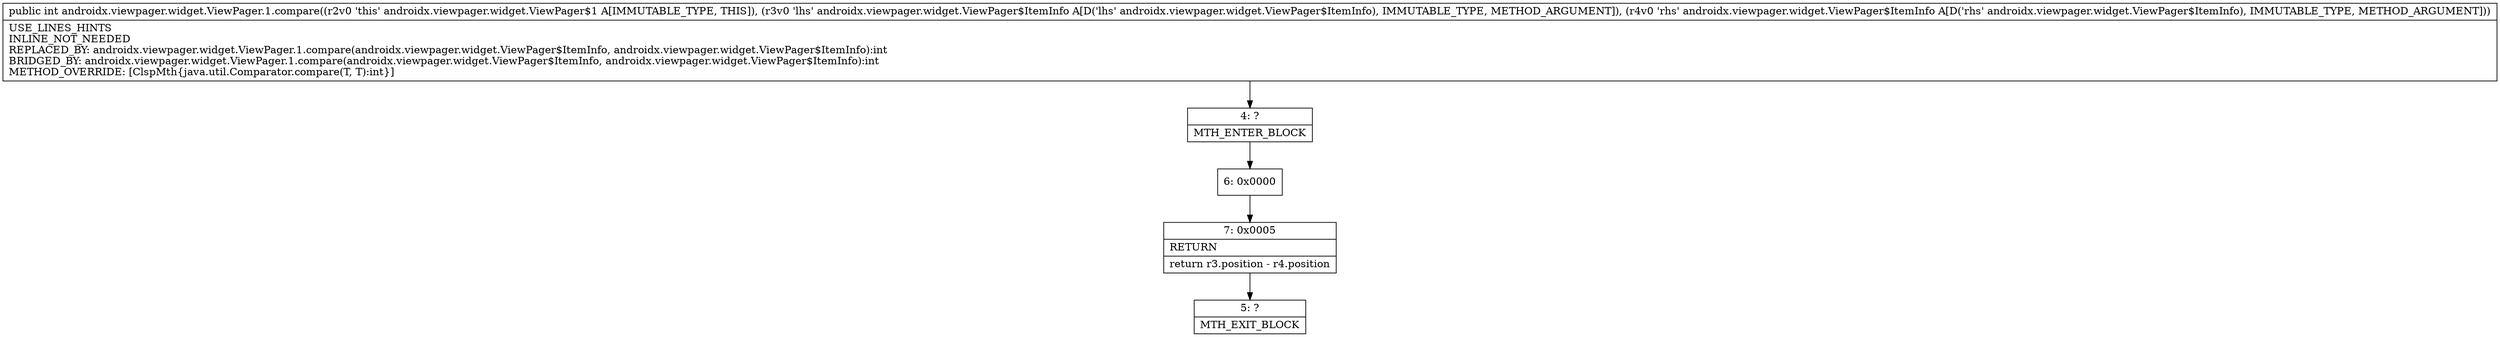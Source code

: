 digraph "CFG forandroidx.viewpager.widget.ViewPager.1.compare(Landroidx\/viewpager\/widget\/ViewPager$ItemInfo;Landroidx\/viewpager\/widget\/ViewPager$ItemInfo;)I" {
Node_4 [shape=record,label="{4\:\ ?|MTH_ENTER_BLOCK\l}"];
Node_6 [shape=record,label="{6\:\ 0x0000}"];
Node_7 [shape=record,label="{7\:\ 0x0005|RETURN\l|return r3.position \- r4.position\l}"];
Node_5 [shape=record,label="{5\:\ ?|MTH_EXIT_BLOCK\l}"];
MethodNode[shape=record,label="{public int androidx.viewpager.widget.ViewPager.1.compare((r2v0 'this' androidx.viewpager.widget.ViewPager$1 A[IMMUTABLE_TYPE, THIS]), (r3v0 'lhs' androidx.viewpager.widget.ViewPager$ItemInfo A[D('lhs' androidx.viewpager.widget.ViewPager$ItemInfo), IMMUTABLE_TYPE, METHOD_ARGUMENT]), (r4v0 'rhs' androidx.viewpager.widget.ViewPager$ItemInfo A[D('rhs' androidx.viewpager.widget.ViewPager$ItemInfo), IMMUTABLE_TYPE, METHOD_ARGUMENT]))  | USE_LINES_HINTS\lINLINE_NOT_NEEDED\lREPLACED_BY: androidx.viewpager.widget.ViewPager.1.compare(androidx.viewpager.widget.ViewPager$ItemInfo, androidx.viewpager.widget.ViewPager$ItemInfo):int\lBRIDGED_BY: androidx.viewpager.widget.ViewPager.1.compare(androidx.viewpager.widget.ViewPager$ItemInfo, androidx.viewpager.widget.ViewPager$ItemInfo):int\lMETHOD_OVERRIDE: [ClspMth\{java.util.Comparator.compare(T, T):int\}]\l}"];
MethodNode -> Node_4;Node_4 -> Node_6;
Node_6 -> Node_7;
Node_7 -> Node_5;
}

